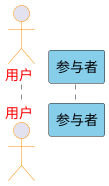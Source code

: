 @startuml
skinparam ActorBorderColor #DarkOrange
skinparam ParticipantBackgroundColor #SkyBlue
skinparam ActorFontColor #red

actor 用户
participant 参与者
@enduml